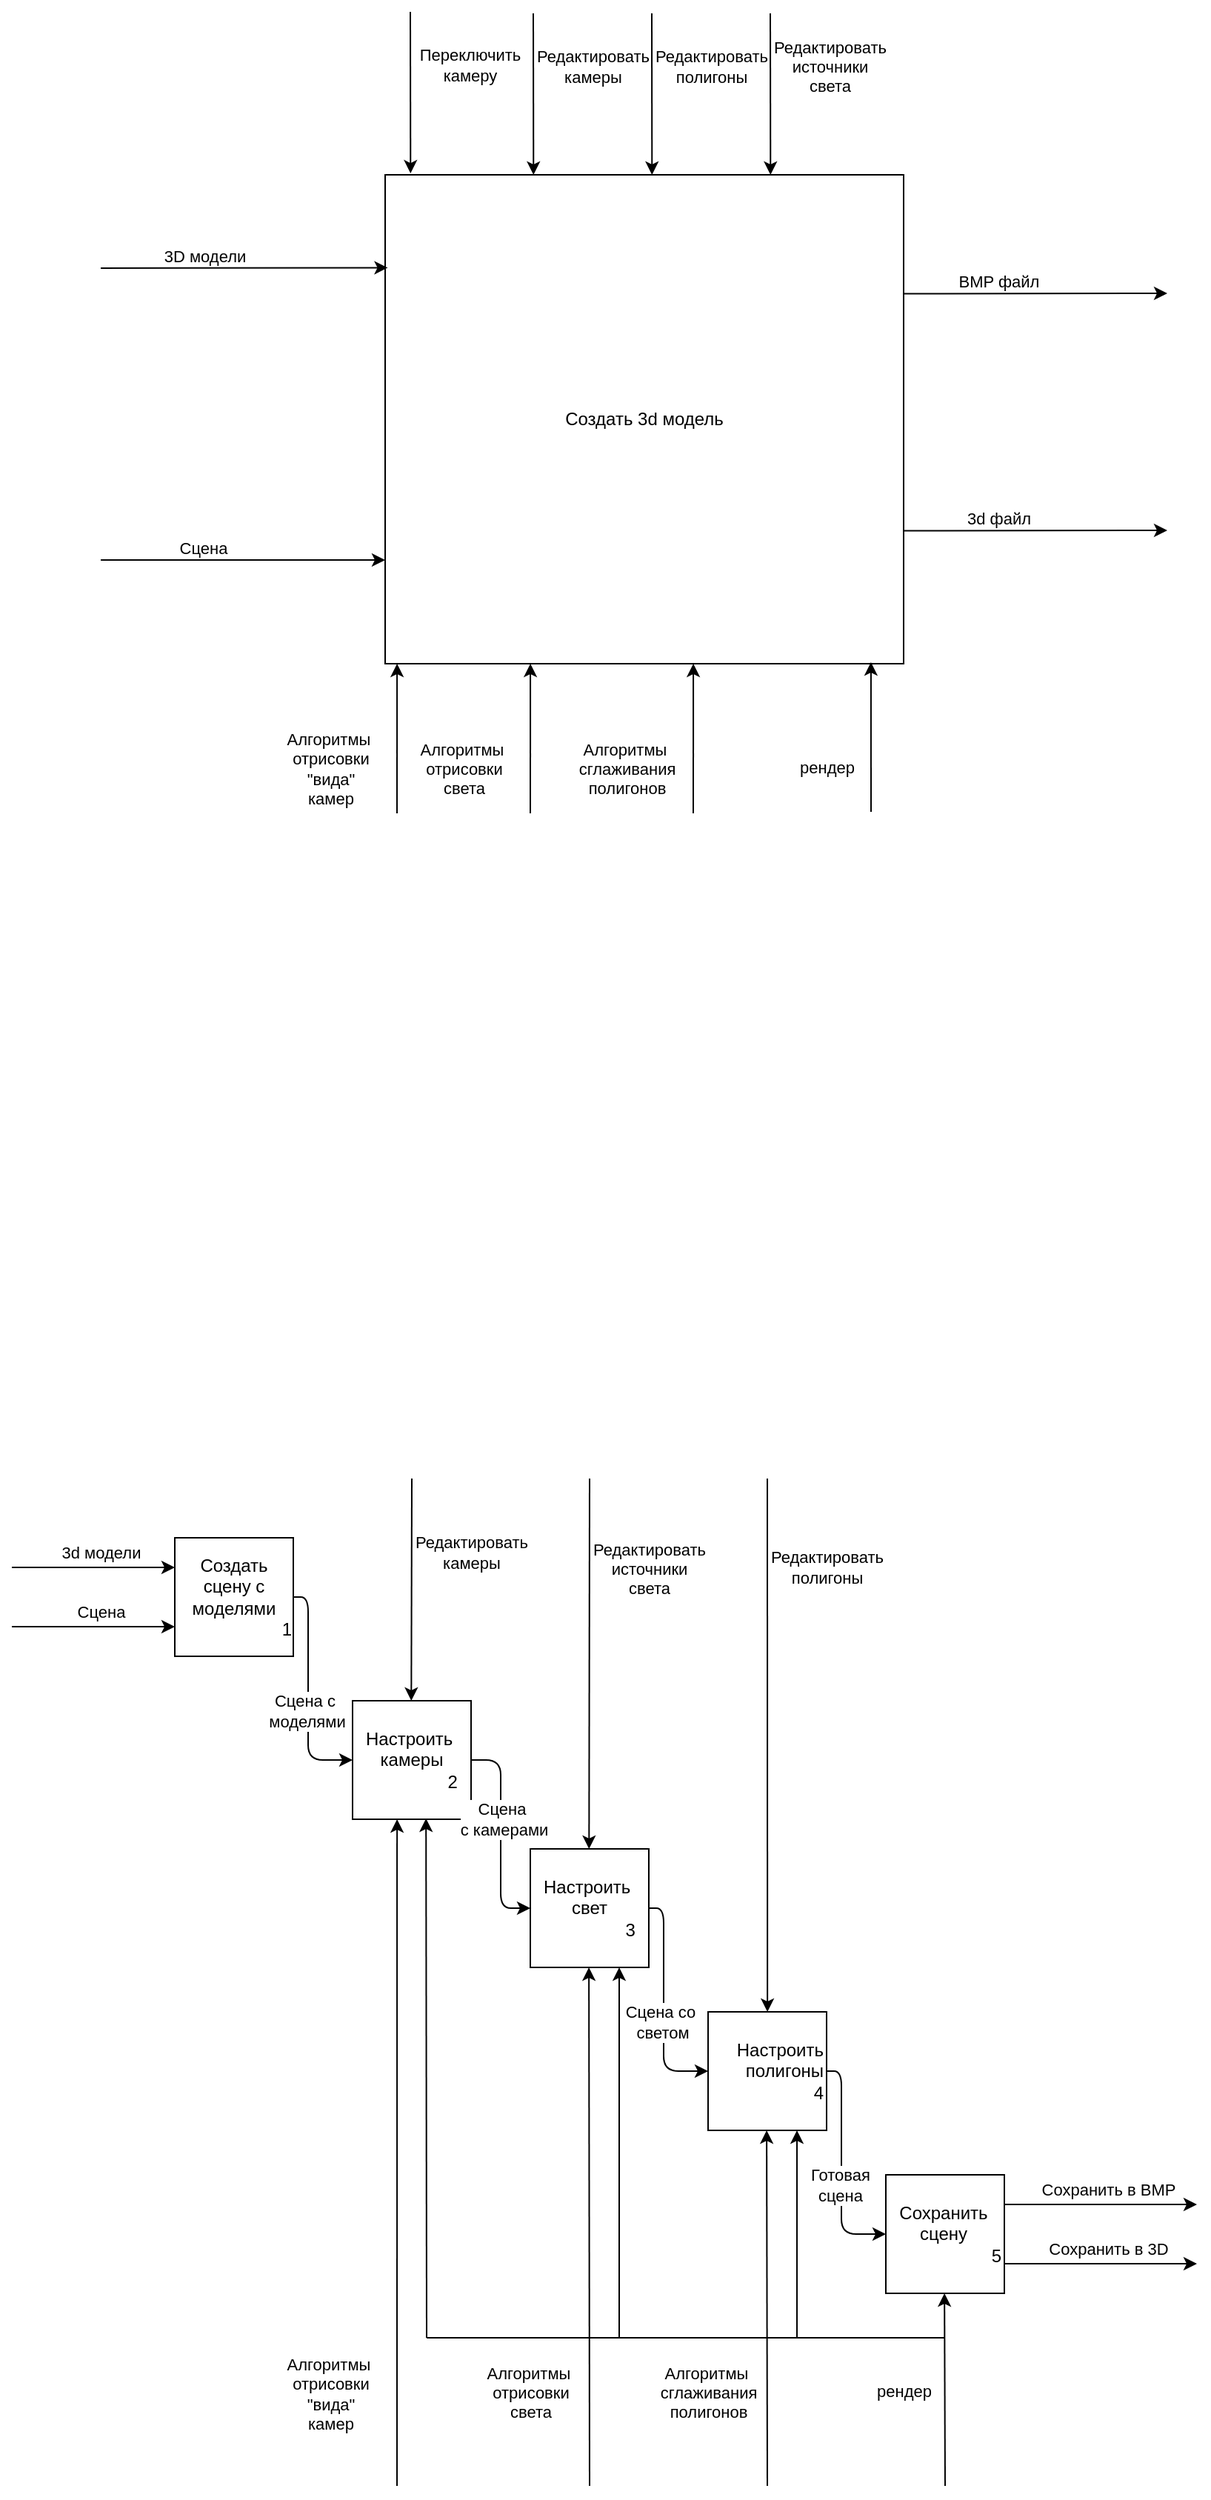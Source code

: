 <mxfile version="14.6.6" type="github">
  <diagram id="WA5Gq9k9Bae7HWEB3TZD" name="Page-1">
    <mxGraphModel dx="1497" dy="843" grid="1" gridSize="10" guides="1" tooltips="1" connect="1" arrows="1" fold="1" page="1" pageScale="1" pageWidth="850" pageHeight="1100" math="0" shadow="0">
      <root>
        <mxCell id="0" />
        <mxCell id="1" parent="0" />
        <mxCell id="kuR_hQlxpLB5Q5Pj9rX3-1" value="Создать 3d модель" style="rounded=0;whiteSpace=wrap;html=1;" vertex="1" parent="1">
          <mxGeometry x="272" y="280" width="350" height="330" as="geometry" />
        </mxCell>
        <mxCell id="kuR_hQlxpLB5Q5Pj9rX3-2" value="" style="endArrow=classic;html=1;entryX=0.005;entryY=0.19;entryDx=0;entryDy=0;entryPerimeter=0;" edge="1" parent="1" target="kuR_hQlxpLB5Q5Pj9rX3-1">
          <mxGeometry width="50" height="50" relative="1" as="geometry">
            <mxPoint x="80" y="343" as="sourcePoint" />
            <mxPoint x="72" y="320" as="targetPoint" />
          </mxGeometry>
        </mxCell>
        <mxCell id="kuR_hQlxpLB5Q5Pj9rX3-3" value="3D модели" style="edgeLabel;html=1;align=center;verticalAlign=middle;resizable=0;points=[];" vertex="1" connectable="0" parent="kuR_hQlxpLB5Q5Pj9rX3-2">
          <mxGeometry x="-0.28" y="-1" relative="1" as="geometry">
            <mxPoint y="-9" as="offset" />
          </mxGeometry>
        </mxCell>
        <mxCell id="kuR_hQlxpLB5Q5Pj9rX3-4" value="" style="endArrow=classic;html=1;entryX=0.005;entryY=0.19;entryDx=0;entryDy=0;entryPerimeter=0;" edge="1" parent="1">
          <mxGeometry width="50" height="50" relative="1" as="geometry">
            <mxPoint x="80" y="540" as="sourcePoint" />
            <mxPoint x="272" y="540" as="targetPoint" />
          </mxGeometry>
        </mxCell>
        <mxCell id="kuR_hQlxpLB5Q5Pj9rX3-5" value="Сцена" style="edgeLabel;html=1;align=center;verticalAlign=middle;resizable=0;points=[];" vertex="1" connectable="0" parent="kuR_hQlxpLB5Q5Pj9rX3-4">
          <mxGeometry x="-0.28" y="-1" relative="1" as="geometry">
            <mxPoint y="-9" as="offset" />
          </mxGeometry>
        </mxCell>
        <mxCell id="kuR_hQlxpLB5Q5Pj9rX3-6" value="" style="endArrow=classic;html=1;entryX=0.049;entryY=-0.003;entryDx=0;entryDy=0;entryPerimeter=0;" edge="1" parent="1" target="kuR_hQlxpLB5Q5Pj9rX3-1">
          <mxGeometry width="50" height="50" relative="1" as="geometry">
            <mxPoint x="289" y="170" as="sourcePoint" />
            <mxPoint x="302" y="260" as="targetPoint" />
          </mxGeometry>
        </mxCell>
        <mxCell id="kuR_hQlxpLB5Q5Pj9rX3-7" value="Переключить &lt;br&gt;камеру" style="edgeLabel;html=1;align=center;verticalAlign=middle;resizable=0;points=[];" vertex="1" connectable="0" parent="kuR_hQlxpLB5Q5Pj9rX3-6">
          <mxGeometry x="-0.339" y="1" relative="1" as="geometry">
            <mxPoint x="39" as="offset" />
          </mxGeometry>
        </mxCell>
        <mxCell id="kuR_hQlxpLB5Q5Pj9rX3-8" value="" style="endArrow=classic;html=1;entryX=0.049;entryY=-0.003;entryDx=0;entryDy=0;entryPerimeter=0;" edge="1" parent="1">
          <mxGeometry width="50" height="50" relative="1" as="geometry">
            <mxPoint x="372" y="170.99" as="sourcePoint" />
            <mxPoint x="372.15" y="280" as="targetPoint" />
          </mxGeometry>
        </mxCell>
        <mxCell id="kuR_hQlxpLB5Q5Pj9rX3-9" value="Редактировать&lt;br&gt;камеры" style="edgeLabel;html=1;align=center;verticalAlign=middle;resizable=0;points=[];" vertex="1" connectable="0" parent="kuR_hQlxpLB5Q5Pj9rX3-8">
          <mxGeometry x="-0.339" y="1" relative="1" as="geometry">
            <mxPoint x="39" as="offset" />
          </mxGeometry>
        </mxCell>
        <mxCell id="kuR_hQlxpLB5Q5Pj9rX3-11" value="" style="endArrow=classic;html=1;entryX=0.049;entryY=-0.003;entryDx=0;entryDy=0;entryPerimeter=0;" edge="1" parent="1">
          <mxGeometry width="50" height="50" relative="1" as="geometry">
            <mxPoint x="452" y="170.99" as="sourcePoint" />
            <mxPoint x="452.15" y="280" as="targetPoint" />
          </mxGeometry>
        </mxCell>
        <mxCell id="kuR_hQlxpLB5Q5Pj9rX3-12" value="Редактировать&lt;br&gt;полигоны" style="edgeLabel;html=1;align=center;verticalAlign=middle;resizable=0;points=[];" vertex="1" connectable="0" parent="kuR_hQlxpLB5Q5Pj9rX3-11">
          <mxGeometry x="-0.339" y="1" relative="1" as="geometry">
            <mxPoint x="39" as="offset" />
          </mxGeometry>
        </mxCell>
        <mxCell id="kuR_hQlxpLB5Q5Pj9rX3-13" value="" style="endArrow=classic;html=1;entryX=0.049;entryY=-0.003;entryDx=0;entryDy=0;entryPerimeter=0;" edge="1" parent="1">
          <mxGeometry width="50" height="50" relative="1" as="geometry">
            <mxPoint x="532" y="170.99" as="sourcePoint" />
            <mxPoint x="532.15" y="280" as="targetPoint" />
          </mxGeometry>
        </mxCell>
        <mxCell id="kuR_hQlxpLB5Q5Pj9rX3-14" value="Редактировать&lt;br&gt;источники&lt;br&gt;света" style="edgeLabel;html=1;align=center;verticalAlign=middle;resizable=0;points=[];" vertex="1" connectable="0" parent="kuR_hQlxpLB5Q5Pj9rX3-13">
          <mxGeometry x="-0.339" y="1" relative="1" as="geometry">
            <mxPoint x="39" as="offset" />
          </mxGeometry>
        </mxCell>
        <mxCell id="kuR_hQlxpLB5Q5Pj9rX3-15" value="" style="endArrow=classic;html=1;entryX=0.937;entryY=0.997;entryDx=0;entryDy=0;entryPerimeter=0;" edge="1" parent="1" target="kuR_hQlxpLB5Q5Pj9rX3-1">
          <mxGeometry width="50" height="50" relative="1" as="geometry">
            <mxPoint x="600" y="710" as="sourcePoint" />
            <mxPoint x="232" y="700" as="targetPoint" />
          </mxGeometry>
        </mxCell>
        <mxCell id="kuR_hQlxpLB5Q5Pj9rX3-16" value="рендер" style="edgeLabel;html=1;align=center;verticalAlign=middle;resizable=0;points=[];" vertex="1" connectable="0" parent="kuR_hQlxpLB5Q5Pj9rX3-15">
          <mxGeometry x="-0.339" y="1" relative="1" as="geometry">
            <mxPoint x="-29" y="3" as="offset" />
          </mxGeometry>
        </mxCell>
        <mxCell id="kuR_hQlxpLB5Q5Pj9rX3-18" value="" style="endArrow=classic;html=1;entryX=0.043;entryY=0.997;entryDx=0;entryDy=0;entryPerimeter=0;" edge="1" parent="1">
          <mxGeometry width="50" height="50" relative="1" as="geometry">
            <mxPoint x="280" y="710.99" as="sourcePoint" />
            <mxPoint x="280.05" y="610" as="targetPoint" />
          </mxGeometry>
        </mxCell>
        <mxCell id="kuR_hQlxpLB5Q5Pj9rX3-19" value="Алгоритмы&amp;nbsp;&lt;br&gt;отрисовки &lt;br&gt;&quot;вида&quot;&lt;br&gt;камер" style="edgeLabel;html=1;align=center;verticalAlign=middle;resizable=0;points=[];" vertex="1" connectable="0" parent="kuR_hQlxpLB5Q5Pj9rX3-18">
          <mxGeometry x="-0.339" y="1" relative="1" as="geometry">
            <mxPoint x="-44" y="3" as="offset" />
          </mxGeometry>
        </mxCell>
        <mxCell id="kuR_hQlxpLB5Q5Pj9rX3-20" value="" style="endArrow=classic;html=1;" edge="1" parent="1">
          <mxGeometry width="50" height="50" relative="1" as="geometry">
            <mxPoint x="622" y="360.3" as="sourcePoint" />
            <mxPoint x="800" y="360" as="targetPoint" />
          </mxGeometry>
        </mxCell>
        <mxCell id="kuR_hQlxpLB5Q5Pj9rX3-21" value="BMP файл" style="edgeLabel;html=1;align=center;verticalAlign=middle;resizable=0;points=[];" vertex="1" connectable="0" parent="kuR_hQlxpLB5Q5Pj9rX3-20">
          <mxGeometry x="-0.28" y="-1" relative="1" as="geometry">
            <mxPoint y="-9" as="offset" />
          </mxGeometry>
        </mxCell>
        <mxCell id="kuR_hQlxpLB5Q5Pj9rX3-22" value="" style="endArrow=classic;html=1;" edge="1" parent="1">
          <mxGeometry width="50" height="50" relative="1" as="geometry">
            <mxPoint x="622" y="520.3" as="sourcePoint" />
            <mxPoint x="800" y="520" as="targetPoint" />
          </mxGeometry>
        </mxCell>
        <mxCell id="kuR_hQlxpLB5Q5Pj9rX3-23" value="3d файл" style="edgeLabel;html=1;align=center;verticalAlign=middle;resizable=0;points=[];" vertex="1" connectable="0" parent="kuR_hQlxpLB5Q5Pj9rX3-22">
          <mxGeometry x="-0.28" y="-1" relative="1" as="geometry">
            <mxPoint y="-9" as="offset" />
          </mxGeometry>
        </mxCell>
        <mxCell id="kuR_hQlxpLB5Q5Pj9rX3-24" value="Создать сцену с моделями&lt;br&gt;&lt;div style=&quot;text-align: right&quot;&gt;&lt;span&gt;&amp;nbsp; 1&lt;/span&gt;&lt;/div&gt;" style="whiteSpace=wrap;html=1;aspect=fixed;" vertex="1" parent="1">
          <mxGeometry x="130" y="1200" width="80" height="80" as="geometry" />
        </mxCell>
        <mxCell id="kuR_hQlxpLB5Q5Pj9rX3-25" value="" style="endArrow=classic;html=1;entryX=0;entryY=0.25;entryDx=0;entryDy=0;" edge="1" parent="1" target="kuR_hQlxpLB5Q5Pj9rX3-24">
          <mxGeometry width="50" height="50" relative="1" as="geometry">
            <mxPoint x="20" y="1220" as="sourcePoint" />
            <mxPoint x="60" y="1220" as="targetPoint" />
          </mxGeometry>
        </mxCell>
        <mxCell id="kuR_hQlxpLB5Q5Pj9rX3-27" value="3d модели" style="edgeLabel;html=1;align=center;verticalAlign=middle;resizable=0;points=[];" vertex="1" connectable="0" parent="kuR_hQlxpLB5Q5Pj9rX3-25">
          <mxGeometry x="0.4" y="-2" relative="1" as="geometry">
            <mxPoint x="-17" y="-12" as="offset" />
          </mxGeometry>
        </mxCell>
        <mxCell id="kuR_hQlxpLB5Q5Pj9rX3-26" value="" style="endArrow=classic;html=1;entryX=0;entryY=0.25;entryDx=0;entryDy=0;" edge="1" parent="1">
          <mxGeometry width="50" height="50" relative="1" as="geometry">
            <mxPoint x="20" y="1260" as="sourcePoint" />
            <mxPoint x="130" y="1260" as="targetPoint" />
          </mxGeometry>
        </mxCell>
        <mxCell id="kuR_hQlxpLB5Q5Pj9rX3-28" value="Сцена" style="edgeLabel;html=1;align=center;verticalAlign=middle;resizable=0;points=[];" vertex="1" connectable="0" parent="kuR_hQlxpLB5Q5Pj9rX3-26">
          <mxGeometry x="0.218" y="1" relative="1" as="geometry">
            <mxPoint x="-7" y="-9" as="offset" />
          </mxGeometry>
        </mxCell>
        <mxCell id="kuR_hQlxpLB5Q5Pj9rX3-29" value="Настроить&amp;nbsp;&lt;br&gt;камеры&lt;br&gt;&lt;div style=&quot;text-align: right&quot;&gt;2&lt;/div&gt;" style="whiteSpace=wrap;html=1;aspect=fixed;" vertex="1" parent="1">
          <mxGeometry x="250" y="1310" width="80" height="80" as="geometry" />
        </mxCell>
        <mxCell id="kuR_hQlxpLB5Q5Pj9rX3-30" value="" style="endArrow=classic;html=1;exitX=1;exitY=0.5;exitDx=0;exitDy=0;entryX=0;entryY=0.5;entryDx=0;entryDy=0;" edge="1" parent="1" source="kuR_hQlxpLB5Q5Pj9rX3-24" target="kuR_hQlxpLB5Q5Pj9rX3-29">
          <mxGeometry width="50" height="50" relative="1" as="geometry">
            <mxPoint x="360" y="1270" as="sourcePoint" />
            <mxPoint x="410" y="1220" as="targetPoint" />
            <Array as="points">
              <mxPoint x="220" y="1240" />
              <mxPoint x="220" y="1350" />
            </Array>
          </mxGeometry>
        </mxCell>
        <mxCell id="kuR_hQlxpLB5Q5Pj9rX3-31" value="Сцена с&amp;nbsp;&lt;br&gt;моделями" style="edgeLabel;html=1;align=center;verticalAlign=middle;resizable=0;points=[];" vertex="1" connectable="0" parent="kuR_hQlxpLB5Q5Pj9rX3-30">
          <mxGeometry x="0.16" y="-1" relative="1" as="geometry">
            <mxPoint as="offset" />
          </mxGeometry>
        </mxCell>
        <mxCell id="kuR_hQlxpLB5Q5Pj9rX3-35" value="" style="endArrow=classic;html=1;entryX=0.049;entryY=-0.003;entryDx=0;entryDy=0;entryPerimeter=0;" edge="1" parent="1">
          <mxGeometry width="50" height="50" relative="1" as="geometry">
            <mxPoint x="290" y="1160" as="sourcePoint" />
            <mxPoint x="289.65" y="1310" as="targetPoint" />
          </mxGeometry>
        </mxCell>
        <mxCell id="kuR_hQlxpLB5Q5Pj9rX3-36" value="Редактировать&lt;br&gt;камеры" style="edgeLabel;html=1;align=center;verticalAlign=middle;resizable=0;points=[];" vertex="1" connectable="0" parent="kuR_hQlxpLB5Q5Pj9rX3-35">
          <mxGeometry x="-0.339" y="1" relative="1" as="geometry">
            <mxPoint x="39" as="offset" />
          </mxGeometry>
        </mxCell>
        <mxCell id="kuR_hQlxpLB5Q5Pj9rX3-37" value="" style="endArrow=classic;html=1;entryX=0.043;entryY=0.997;entryDx=0;entryDy=0;entryPerimeter=0;" edge="1" parent="1">
          <mxGeometry width="50" height="50" relative="1" as="geometry">
            <mxPoint x="280" y="1840" as="sourcePoint" />
            <mxPoint x="280.05" y="1390" as="targetPoint" />
          </mxGeometry>
        </mxCell>
        <mxCell id="kuR_hQlxpLB5Q5Pj9rX3-38" value="Алгоритмы&amp;nbsp;&lt;br&gt;отрисовки&lt;br&gt;&quot;вида&quot;&lt;br&gt;камер" style="edgeLabel;html=1;align=center;verticalAlign=middle;resizable=0;points=[];" vertex="1" connectable="0" parent="kuR_hQlxpLB5Q5Pj9rX3-37">
          <mxGeometry x="-0.339" y="1" relative="1" as="geometry">
            <mxPoint x="-44" y="86" as="offset" />
          </mxGeometry>
        </mxCell>
        <mxCell id="kuR_hQlxpLB5Q5Pj9rX3-39" value="" style="endArrow=classic;html=1;entryX=0.043;entryY=0.997;entryDx=0;entryDy=0;entryPerimeter=0;" edge="1" parent="1">
          <mxGeometry width="50" height="50" relative="1" as="geometry">
            <mxPoint x="370" y="710.99" as="sourcePoint" />
            <mxPoint x="370.05" y="610" as="targetPoint" />
          </mxGeometry>
        </mxCell>
        <mxCell id="kuR_hQlxpLB5Q5Pj9rX3-40" value="Алгоритмы&amp;nbsp;&lt;br&gt;отрисовки &lt;br&gt;света" style="edgeLabel;html=1;align=center;verticalAlign=middle;resizable=0;points=[];" vertex="1" connectable="0" parent="kuR_hQlxpLB5Q5Pj9rX3-39">
          <mxGeometry x="-0.339" y="1" relative="1" as="geometry">
            <mxPoint x="-44" y="3" as="offset" />
          </mxGeometry>
        </mxCell>
        <mxCell id="kuR_hQlxpLB5Q5Pj9rX3-41" value="" style="endArrow=classic;html=1;entryX=0.043;entryY=0.997;entryDx=0;entryDy=0;entryPerimeter=0;" edge="1" parent="1">
          <mxGeometry width="50" height="50" relative="1" as="geometry">
            <mxPoint x="480" y="710.99" as="sourcePoint" />
            <mxPoint x="480.05" y="610" as="targetPoint" />
          </mxGeometry>
        </mxCell>
        <mxCell id="kuR_hQlxpLB5Q5Pj9rX3-42" value="Алгоритмы&amp;nbsp;&lt;br&gt;сглаживания&lt;br&gt;полигонов" style="edgeLabel;html=1;align=center;verticalAlign=middle;resizable=0;points=[];" vertex="1" connectable="0" parent="kuR_hQlxpLB5Q5Pj9rX3-41">
          <mxGeometry x="-0.339" y="1" relative="1" as="geometry">
            <mxPoint x="-44" y="3" as="offset" />
          </mxGeometry>
        </mxCell>
        <mxCell id="kuR_hQlxpLB5Q5Pj9rX3-44" value="Настроить&amp;nbsp;&lt;br&gt;свет&lt;br&gt;&lt;div style=&quot;text-align: right&quot;&gt;3&lt;/div&gt;" style="whiteSpace=wrap;html=1;aspect=fixed;" vertex="1" parent="1">
          <mxGeometry x="370" y="1410" width="80" height="80" as="geometry" />
        </mxCell>
        <mxCell id="kuR_hQlxpLB5Q5Pj9rX3-46" value="" style="endArrow=classic;html=1;exitX=1;exitY=0.5;exitDx=0;exitDy=0;entryX=0;entryY=0.5;entryDx=0;entryDy=0;" edge="1" parent="1" source="kuR_hQlxpLB5Q5Pj9rX3-29" target="kuR_hQlxpLB5Q5Pj9rX3-44">
          <mxGeometry width="50" height="50" relative="1" as="geometry">
            <mxPoint x="400" y="1390" as="sourcePoint" />
            <mxPoint x="450" y="1340" as="targetPoint" />
            <Array as="points">
              <mxPoint x="350" y="1350" />
              <mxPoint x="350" y="1450" />
            </Array>
          </mxGeometry>
        </mxCell>
        <mxCell id="kuR_hQlxpLB5Q5Pj9rX3-55" value="Сцена&amp;nbsp;&lt;br&gt;с камерами" style="edgeLabel;html=1;align=center;verticalAlign=middle;resizable=0;points=[];" vertex="1" connectable="0" parent="kuR_hQlxpLB5Q5Pj9rX3-46">
          <mxGeometry x="-0.143" y="2" relative="1" as="geometry">
            <mxPoint as="offset" />
          </mxGeometry>
        </mxCell>
        <mxCell id="kuR_hQlxpLB5Q5Pj9rX3-47" value="" style="endArrow=classic;html=1;entryX=0.043;entryY=0.997;entryDx=0;entryDy=0;entryPerimeter=0;" edge="1" parent="1">
          <mxGeometry width="50" height="50" relative="1" as="geometry">
            <mxPoint x="410" y="1840" as="sourcePoint" />
            <mxPoint x="409.55" y="1490" as="targetPoint" />
          </mxGeometry>
        </mxCell>
        <mxCell id="kuR_hQlxpLB5Q5Pj9rX3-48" value="Алгоритмы&amp;nbsp;&lt;br&gt;отрисовки &lt;br&gt;света" style="edgeLabel;html=1;align=center;verticalAlign=middle;resizable=0;points=[];" vertex="1" connectable="0" parent="kuR_hQlxpLB5Q5Pj9rX3-47">
          <mxGeometry x="-0.339" y="1" relative="1" as="geometry">
            <mxPoint x="-39" y="52" as="offset" />
          </mxGeometry>
        </mxCell>
        <mxCell id="kuR_hQlxpLB5Q5Pj9rX3-49" value="" style="endArrow=classic;html=1;entryX=0.049;entryY=-0.003;entryDx=0;entryDy=0;entryPerimeter=0;" edge="1" parent="1">
          <mxGeometry width="50" height="50" relative="1" as="geometry">
            <mxPoint x="410" y="1160" as="sourcePoint" />
            <mxPoint x="409.65" y="1410" as="targetPoint" />
          </mxGeometry>
        </mxCell>
        <mxCell id="kuR_hQlxpLB5Q5Pj9rX3-50" value="Редактировать&lt;br&gt;источники&lt;br&gt;света" style="edgeLabel;html=1;align=center;verticalAlign=middle;resizable=0;points=[];" vertex="1" connectable="0" parent="kuR_hQlxpLB5Q5Pj9rX3-49">
          <mxGeometry x="-0.339" y="1" relative="1" as="geometry">
            <mxPoint x="39" y="-22" as="offset" />
          </mxGeometry>
        </mxCell>
        <mxCell id="kuR_hQlxpLB5Q5Pj9rX3-51" value="Настроить полигоны&lt;br&gt;4" style="whiteSpace=wrap;html=1;aspect=fixed;align=right;" vertex="1" parent="1">
          <mxGeometry x="490" y="1520" width="80" height="80" as="geometry" />
        </mxCell>
        <mxCell id="kuR_hQlxpLB5Q5Pj9rX3-53" value="" style="endArrow=classic;html=1;exitX=1;exitY=0.5;exitDx=0;exitDy=0;entryX=0;entryY=0.5;entryDx=0;entryDy=0;" edge="1" parent="1">
          <mxGeometry width="50" height="50" relative="1" as="geometry">
            <mxPoint x="450" y="1450" as="sourcePoint" />
            <mxPoint x="490" y="1560" as="targetPoint" />
            <Array as="points">
              <mxPoint x="460" y="1450" />
              <mxPoint x="460" y="1560" />
            </Array>
          </mxGeometry>
        </mxCell>
        <mxCell id="kuR_hQlxpLB5Q5Pj9rX3-54" value="Сцена со&amp;nbsp;&lt;br&gt;светом" style="edgeLabel;html=1;align=center;verticalAlign=middle;resizable=0;points=[];" vertex="1" connectable="0" parent="kuR_hQlxpLB5Q5Pj9rX3-53">
          <mxGeometry x="0.16" y="-1" relative="1" as="geometry">
            <mxPoint as="offset" />
          </mxGeometry>
        </mxCell>
        <mxCell id="kuR_hQlxpLB5Q5Pj9rX3-56" value="" style="endArrow=classic;html=1;entryX=0.043;entryY=0.997;entryDx=0;entryDy=0;entryPerimeter=0;" edge="1" parent="1">
          <mxGeometry width="50" height="50" relative="1" as="geometry">
            <mxPoint x="530" y="1840" as="sourcePoint" />
            <mxPoint x="529.55" y="1600" as="targetPoint" />
          </mxGeometry>
        </mxCell>
        <mxCell id="kuR_hQlxpLB5Q5Pj9rX3-57" value="Алгоритмы&amp;nbsp;&lt;br&gt;сглаживания&lt;br&gt;полигонов" style="edgeLabel;html=1;align=center;verticalAlign=middle;resizable=0;points=[];" vertex="1" connectable="0" parent="kuR_hQlxpLB5Q5Pj9rX3-56">
          <mxGeometry x="-0.339" y="1" relative="1" as="geometry">
            <mxPoint x="-39" y="16" as="offset" />
          </mxGeometry>
        </mxCell>
        <mxCell id="kuR_hQlxpLB5Q5Pj9rX3-58" value="" style="endArrow=classic;html=1;entryX=0.049;entryY=-0.003;entryDx=0;entryDy=0;entryPerimeter=0;" edge="1" parent="1">
          <mxGeometry width="50" height="50" relative="1" as="geometry">
            <mxPoint x="530" y="1160" as="sourcePoint" />
            <mxPoint x="530.07" y="1520" as="targetPoint" />
          </mxGeometry>
        </mxCell>
        <mxCell id="kuR_hQlxpLB5Q5Pj9rX3-59" value="Редактировать&lt;br&gt;полигоны" style="edgeLabel;html=1;align=center;verticalAlign=middle;resizable=0;points=[];" vertex="1" connectable="0" parent="kuR_hQlxpLB5Q5Pj9rX3-58">
          <mxGeometry x="-0.339" y="1" relative="1" as="geometry">
            <mxPoint x="39" y="-59" as="offset" />
          </mxGeometry>
        </mxCell>
        <mxCell id="kuR_hQlxpLB5Q5Pj9rX3-60" value="&lt;div style=&quot;text-align: center&quot;&gt;&lt;span&gt;Сохранить сцену&lt;/span&gt;&lt;/div&gt;5" style="whiteSpace=wrap;html=1;aspect=fixed;align=right;" vertex="1" parent="1">
          <mxGeometry x="610" y="1630" width="80" height="80" as="geometry" />
        </mxCell>
        <mxCell id="kuR_hQlxpLB5Q5Pj9rX3-61" value="" style="endArrow=classic;html=1;exitX=1;exitY=0.5;exitDx=0;exitDy=0;entryX=0;entryY=0.5;entryDx=0;entryDy=0;" edge="1" parent="1">
          <mxGeometry width="50" height="50" relative="1" as="geometry">
            <mxPoint x="570" y="1560" as="sourcePoint" />
            <mxPoint x="610" y="1670" as="targetPoint" />
            <Array as="points">
              <mxPoint x="580" y="1560" />
              <mxPoint x="580" y="1670" />
            </Array>
          </mxGeometry>
        </mxCell>
        <mxCell id="kuR_hQlxpLB5Q5Pj9rX3-62" value="Готовая&lt;br&gt;сцена" style="edgeLabel;html=1;align=center;verticalAlign=middle;resizable=0;points=[];" vertex="1" connectable="0" parent="kuR_hQlxpLB5Q5Pj9rX3-61">
          <mxGeometry x="0.16" y="-1" relative="1" as="geometry">
            <mxPoint as="offset" />
          </mxGeometry>
        </mxCell>
        <mxCell id="kuR_hQlxpLB5Q5Pj9rX3-63" value="" style="endArrow=classic;html=1;exitX=1;exitY=0.25;exitDx=0;exitDy=0;" edge="1" parent="1" source="kuR_hQlxpLB5Q5Pj9rX3-60">
          <mxGeometry width="50" height="50" relative="1" as="geometry">
            <mxPoint x="760" y="1690" as="sourcePoint" />
            <mxPoint x="820" y="1650" as="targetPoint" />
          </mxGeometry>
        </mxCell>
        <mxCell id="kuR_hQlxpLB5Q5Pj9rX3-65" value="Сохранить в BMP" style="edgeLabel;html=1;align=center;verticalAlign=middle;resizable=0;points=[];" vertex="1" connectable="0" parent="kuR_hQlxpLB5Q5Pj9rX3-63">
          <mxGeometry x="0.203" y="-2" relative="1" as="geometry">
            <mxPoint x="-8" y="-12" as="offset" />
          </mxGeometry>
        </mxCell>
        <mxCell id="kuR_hQlxpLB5Q5Pj9rX3-64" value="" style="endArrow=classic;html=1;exitX=1;exitY=0.75;exitDx=0;exitDy=0;" edge="1" parent="1" source="kuR_hQlxpLB5Q5Pj9rX3-60">
          <mxGeometry width="50" height="50" relative="1" as="geometry">
            <mxPoint x="740" y="1730" as="sourcePoint" />
            <mxPoint x="820" y="1690" as="targetPoint" />
          </mxGeometry>
        </mxCell>
        <mxCell id="kuR_hQlxpLB5Q5Pj9rX3-66" value="Сохранить в 3D" style="edgeLabel;html=1;align=center;verticalAlign=middle;resizable=0;points=[];" vertex="1" connectable="0" parent="kuR_hQlxpLB5Q5Pj9rX3-64">
          <mxGeometry x="-0.278" y="-1" relative="1" as="geometry">
            <mxPoint x="23" y="-11" as="offset" />
          </mxGeometry>
        </mxCell>
        <mxCell id="kuR_hQlxpLB5Q5Pj9rX3-69" value="" style="endArrow=classic;html=1;entryX=0.937;entryY=0.997;entryDx=0;entryDy=0;entryPerimeter=0;" edge="1" parent="1">
          <mxGeometry width="50" height="50" relative="1" as="geometry">
            <mxPoint x="650" y="1840" as="sourcePoint" />
            <mxPoint x="649.57" y="1710" as="targetPoint" />
          </mxGeometry>
        </mxCell>
        <mxCell id="kuR_hQlxpLB5Q5Pj9rX3-70" value="рендер" style="edgeLabel;html=1;align=center;verticalAlign=middle;resizable=0;points=[];" vertex="1" connectable="0" parent="kuR_hQlxpLB5Q5Pj9rX3-69">
          <mxGeometry x="-0.339" y="1" relative="1" as="geometry">
            <mxPoint x="-27" y="-21" as="offset" />
          </mxGeometry>
        </mxCell>
        <mxCell id="kuR_hQlxpLB5Q5Pj9rX3-72" value="" style="endArrow=none;html=1;" edge="1" parent="1">
          <mxGeometry width="50" height="50" relative="1" as="geometry">
            <mxPoint x="300" y="1740" as="sourcePoint" />
            <mxPoint x="650" y="1740" as="targetPoint" />
          </mxGeometry>
        </mxCell>
        <mxCell id="kuR_hQlxpLB5Q5Pj9rX3-73" value="" style="endArrow=classic;html=1;entryX=0.62;entryY=0.994;entryDx=0;entryDy=0;entryPerimeter=0;" edge="1" parent="1" target="kuR_hQlxpLB5Q5Pj9rX3-29">
          <mxGeometry width="50" height="50" relative="1" as="geometry">
            <mxPoint x="300" y="1740" as="sourcePoint" />
            <mxPoint x="380" y="1680" as="targetPoint" />
          </mxGeometry>
        </mxCell>
        <mxCell id="kuR_hQlxpLB5Q5Pj9rX3-74" value="" style="endArrow=classic;html=1;entryX=0.75;entryY=1;entryDx=0;entryDy=0;" edge="1" parent="1" target="kuR_hQlxpLB5Q5Pj9rX3-44">
          <mxGeometry width="50" height="50" relative="1" as="geometry">
            <mxPoint x="430" y="1740" as="sourcePoint" />
            <mxPoint x="360" y="1670" as="targetPoint" />
          </mxGeometry>
        </mxCell>
        <mxCell id="kuR_hQlxpLB5Q5Pj9rX3-75" value="" style="endArrow=classic;html=1;entryX=0.75;entryY=1;entryDx=0;entryDy=0;" edge="1" parent="1" target="kuR_hQlxpLB5Q5Pj9rX3-51">
          <mxGeometry width="50" height="50" relative="1" as="geometry">
            <mxPoint x="550" y="1740" as="sourcePoint" />
            <mxPoint x="590" y="1710" as="targetPoint" />
          </mxGeometry>
        </mxCell>
      </root>
    </mxGraphModel>
  </diagram>
</mxfile>
